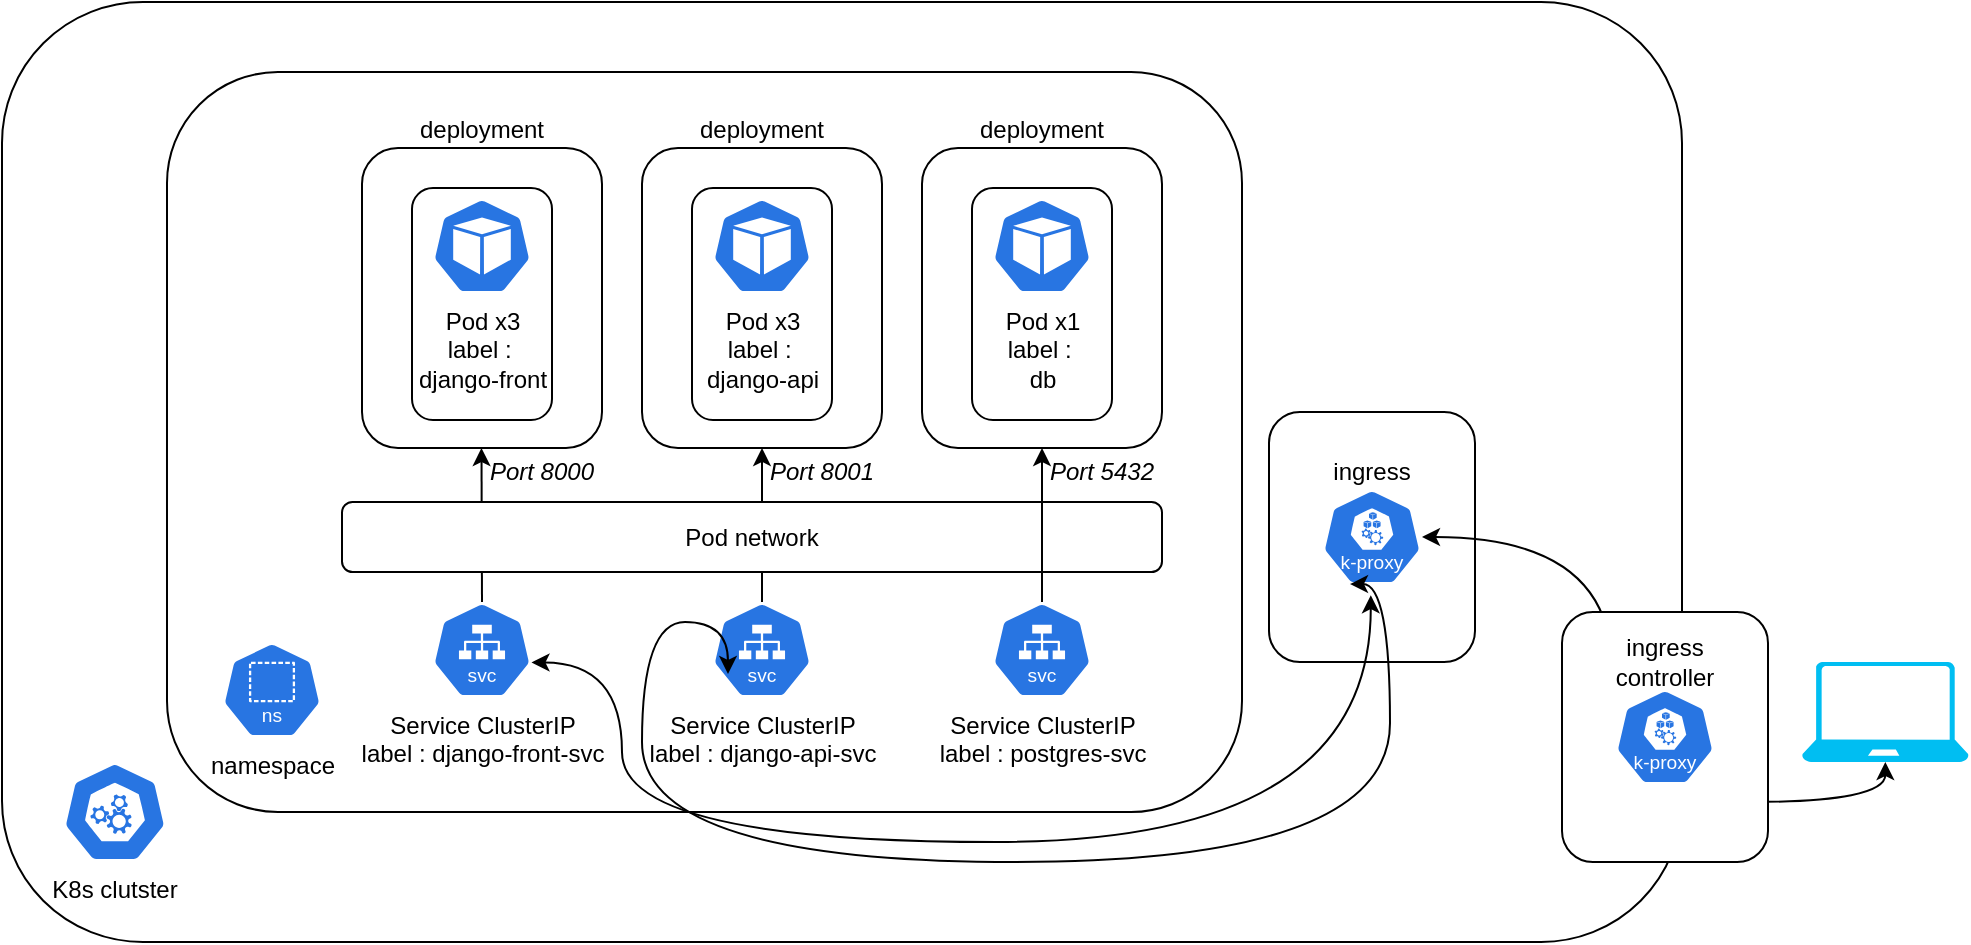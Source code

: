 <mxfile version="24.8.4">
  <diagram name="Page-1" id="6IyTYUzncKEAiaKfEHQ4">
    <mxGraphModel dx="1434" dy="802" grid="1" gridSize="10" guides="1" tooltips="1" connect="1" arrows="1" fold="1" page="1" pageScale="1" pageWidth="827" pageHeight="1169" math="0" shadow="0">
      <root>
        <mxCell id="0" />
        <mxCell id="1" parent="0" />
        <mxCell id="hNU-DkRJmX0IVGSSHYW9-12" value="" style="rounded=1;whiteSpace=wrap;html=1;" parent="1" vertex="1">
          <mxGeometry x="287.5" y="160" width="95" height="156" as="geometry" />
        </mxCell>
        <mxCell id="hNU-DkRJmX0IVGSSHYW9-1" value="" style="rounded=1;whiteSpace=wrap;html=1;" parent="1" vertex="1">
          <mxGeometry x="110" y="90" width="840" height="470" as="geometry" />
        </mxCell>
        <mxCell id="hNU-DkRJmX0IVGSSHYW9-2" value="K8s clutster" style="aspect=fixed;sketch=0;html=1;dashed=0;whitespace=wrap;verticalLabelPosition=bottom;verticalAlign=top;fillColor=#2875E2;strokeColor=#ffffff;points=[[0.005,0.63,0],[0.1,0.2,0],[0.9,0.2,0],[0.5,0,0],[0.995,0.63,0],[0.72,0.99,0],[0.5,1,0],[0.28,0.99,0]];shape=mxgraph.kubernetes.icon2;prIcon=control_plane" parent="1" vertex="1">
          <mxGeometry x="140.42" y="470" width="52.08" height="50" as="geometry" />
        </mxCell>
        <mxCell id="hNU-DkRJmX0IVGSSHYW9-4" value="Namespace" style="aspect=fixed;sketch=0;html=1;dashed=0;whitespace=wrap;verticalLabelPosition=bottom;verticalAlign=top;fillColor=#2875E2;strokeColor=#ffffff;points=[[0.005,0.63,0],[0.1,0.2,0],[0.9,0.2,0],[0.5,0,0],[0.995,0.63,0],[0.72,0.99,0],[0.5,1,0],[0.28,0.99,0]];shape=mxgraph.kubernetes.icon2;prIcon=ns" parent="1" vertex="1">
          <mxGeometry x="230" y="400" width="50" height="48" as="geometry" />
        </mxCell>
        <mxCell id="hNU-DkRJmX0IVGSSHYW9-3" value="" style="rounded=1;whiteSpace=wrap;html=1;" parent="1" vertex="1">
          <mxGeometry x="192.5" y="125" width="537.5" height="370" as="geometry" />
        </mxCell>
        <mxCell id="hNU-DkRJmX0IVGSSHYW9-13" value="Node 1" style="rounded=1;whiteSpace=wrap;html=1;labelPosition=center;verticalLabelPosition=top;align=center;verticalAlign=bottom;" parent="1" vertex="1">
          <mxGeometry x="291.88" y="180" width="86.25" height="130" as="geometry" />
        </mxCell>
        <mxCell id="hNU-DkRJmX0IVGSSHYW9-21" style="edgeStyle=orthogonalEdgeStyle;rounded=0;orthogonalLoop=1;jettySize=auto;html=1;entryX=0.5;entryY=1;entryDx=0;entryDy=0;curved=1;" parent="1" source="hNU-DkRJmX0IVGSSHYW9-8" target="hNU-DkRJmX0IVGSSHYW9-17" edge="1">
          <mxGeometry relative="1" as="geometry" />
        </mxCell>
        <mxCell id="hNU-DkRJmX0IVGSSHYW9-8" value="Service ClusterIP&lt;div&gt;label : django-api-svc&lt;/div&gt;" style="aspect=fixed;sketch=0;html=1;dashed=0;whitespace=wrap;verticalLabelPosition=bottom;verticalAlign=top;fillColor=#2875E2;strokeColor=#ffffff;points=[[0.005,0.63,0],[0.1,0.2,0],[0.9,0.2,0],[0.5,0,0],[0.995,0.63,0],[0.72,0.99,0],[0.5,1,0],[0.28,0.99,0]];shape=mxgraph.kubernetes.icon2;kubernetesLabel=1;prIcon=svc" parent="1" vertex="1">
          <mxGeometry x="465" y="390" width="50" height="48" as="geometry" />
        </mxCell>
        <mxCell id="hNU-DkRJmX0IVGSSHYW9-9" value="Pod 1&lt;div&gt;label : web&lt;/div&gt;" style="aspect=fixed;sketch=0;html=1;dashed=0;whitespace=wrap;verticalLabelPosition=bottom;verticalAlign=top;fillColor=#2875E2;strokeColor=#ffffff;points=[[0.005,0.63,0],[0.1,0.2,0],[0.9,0.2,0],[0.5,0,0],[0.995,0.63,0],[0.72,0.99,0],[0.5,1,0],[0.28,0.99,0]];shape=mxgraph.kubernetes.icon2;prIcon=pod" parent="1" vertex="1">
          <mxGeometry x="310.01" y="205" width="50" height="48" as="geometry" />
        </mxCell>
        <mxCell id="hNU-DkRJmX0IVGSSHYW9-17" value="deployment" style="rounded=1;whiteSpace=wrap;html=1;labelPosition=center;verticalLabelPosition=top;align=center;verticalAlign=bottom;" parent="1" vertex="1">
          <mxGeometry x="430" y="163" width="120" height="150" as="geometry" />
        </mxCell>
        <mxCell id="hNU-DkRJmX0IVGSSHYW9-22" value="&lt;i&gt;Port 8000&lt;/i&gt;" style="text;strokeColor=none;align=center;fillColor=none;html=1;verticalAlign=middle;whiteSpace=wrap;rounded=0;" parent="1" vertex="1">
          <mxGeometry x="350" y="310" width="60" height="30" as="geometry" />
        </mxCell>
        <mxCell id="hNU-DkRJmX0IVGSSHYW9-24" value="&lt;i&gt;Port 8001&lt;/i&gt;" style="text;strokeColor=none;align=center;fillColor=none;html=1;verticalAlign=middle;whiteSpace=wrap;rounded=0;" parent="1" vertex="1">
          <mxGeometry x="490" y="310" width="60" height="30" as="geometry" />
        </mxCell>
        <mxCell id="hNU-DkRJmX0IVGSSHYW9-25" value="namespace" style="aspect=fixed;sketch=0;html=1;dashed=0;whitespace=wrap;verticalLabelPosition=bottom;verticalAlign=top;fillColor=#2875E2;strokeColor=#ffffff;points=[[0.005,0.63,0],[0.1,0.2,0],[0.9,0.2,0],[0.5,0,0],[0.995,0.63,0],[0.72,0.99,0],[0.5,1,0],[0.28,0.99,0]];shape=mxgraph.kubernetes.icon2;kubernetesLabel=1;prIcon=ns" parent="1" vertex="1">
          <mxGeometry x="220" y="410" width="50" height="48" as="geometry" />
        </mxCell>
        <mxCell id="BfhuEZ7SeOQfhyiTkq6h-1" value="" style="rounded=1;whiteSpace=wrap;html=1;" parent="1" vertex="1">
          <mxGeometry x="743.5" y="295" width="103" height="125" as="geometry" />
        </mxCell>
        <mxCell id="BfhuEZ7SeOQfhyiTkq6h-2" value="" style="aspect=fixed;sketch=0;html=1;dashed=0;whitespace=wrap;verticalLabelPosition=bottom;verticalAlign=top;fillColor=#2875E2;strokeColor=#ffffff;points=[[0.005,0.63,0],[0.1,0.2,0],[0.9,0.2,0],[0.5,0,0],[0.995,0.63,0],[0.72,0.99,0],[0.5,1,0],[0.28,0.99,0]];shape=mxgraph.kubernetes.icon2;kubernetesLabel=1;prIcon=k_proxy" parent="1" vertex="1">
          <mxGeometry x="770" y="333.5" width="50" height="48" as="geometry" />
        </mxCell>
        <mxCell id="BfhuEZ7SeOQfhyiTkq6h-4" value="" style="verticalLabelPosition=bottom;html=1;verticalAlign=top;align=center;strokeColor=none;fillColor=#00BEF2;shape=mxgraph.azure.laptop;pointerEvents=1;" parent="1" vertex="1">
          <mxGeometry x="1010" y="420" width="83.33" height="50" as="geometry" />
        </mxCell>
        <mxCell id="BfhuEZ7SeOQfhyiTkq6h-5" style="edgeStyle=orthogonalEdgeStyle;rounded=0;orthogonalLoop=1;jettySize=auto;html=1;entryX=0.5;entryY=1;entryDx=0;entryDy=0;entryPerimeter=0;curved=1;endArrow=classic;endFill=1;startArrow=classic;startFill=1;" parent="1" source="BfhuEZ7SeOQfhyiTkq6h-2" target="BfhuEZ7SeOQfhyiTkq6h-4" edge="1">
          <mxGeometry relative="1" as="geometry" />
        </mxCell>
        <mxCell id="k5hOlW_aIChU6zTlsLXK-2" value="" style="rounded=1;whiteSpace=wrap;html=1;labelPosition=center;verticalLabelPosition=top;align=center;verticalAlign=bottom;" parent="1" vertex="1">
          <mxGeometry x="455" y="183" width="70" height="116" as="geometry" />
        </mxCell>
        <mxCell id="hNU-DkRJmX0IVGSSHYW9-10" value="&lt;div style=&quot;&quot;&gt;Pod x3&lt;/div&gt;&lt;div style=&quot;&quot;&gt;label :&amp;nbsp;&lt;/div&gt;&lt;div style=&quot;&quot;&gt;django-api&lt;/div&gt;" style="aspect=fixed;sketch=0;html=1;dashed=0;whitespace=wrap;verticalLabelPosition=bottom;verticalAlign=top;fillColor=#2875E2;strokeColor=#ffffff;points=[[0.005,0.63,0],[0.1,0.2,0],[0.9,0.2,0],[0.5,0,0],[0.995,0.63,0],[0.72,0.99,0],[0.5,1,0],[0.28,0.99,0]];shape=mxgraph.kubernetes.icon2;prIcon=pod;align=center;" parent="1" vertex="1">
          <mxGeometry x="465" y="188" width="50" height="48" as="geometry" />
        </mxCell>
        <mxCell id="k5hOlW_aIChU6zTlsLXK-8" value="deployment" style="rounded=1;whiteSpace=wrap;html=1;labelPosition=center;verticalLabelPosition=top;align=center;verticalAlign=bottom;" parent="1" vertex="1">
          <mxGeometry x="290" y="163" width="120" height="150" as="geometry" />
        </mxCell>
        <mxCell id="k5hOlW_aIChU6zTlsLXK-9" value="" style="rounded=1;whiteSpace=wrap;html=1;labelPosition=center;verticalLabelPosition=top;align=center;verticalAlign=bottom;" parent="1" vertex="1">
          <mxGeometry x="315" y="183" width="70" height="116" as="geometry" />
        </mxCell>
        <mxCell id="k5hOlW_aIChU6zTlsLXK-10" value="Pod x3&lt;div&gt;label :&amp;nbsp;&lt;/div&gt;&lt;div&gt;django-front&lt;br&gt;&lt;/div&gt;" style="aspect=fixed;sketch=0;html=1;dashed=0;whitespace=wrap;verticalLabelPosition=bottom;verticalAlign=top;fillColor=#2875E2;strokeColor=#ffffff;points=[[0.005,0.63,0],[0.1,0.2,0],[0.9,0.2,0],[0.5,0,0],[0.995,0.63,0],[0.72,0.99,0],[0.5,1,0],[0.28,0.99,0]];shape=mxgraph.kubernetes.icon2;prIcon=pod" parent="1" vertex="1">
          <mxGeometry x="325" y="188" width="50" height="48" as="geometry" />
        </mxCell>
        <mxCell id="k5hOlW_aIChU6zTlsLXK-13" value="Service ClusterIP&lt;div&gt;label : django-front-svc&lt;/div&gt;" style="aspect=fixed;sketch=0;html=1;dashed=0;whitespace=wrap;verticalLabelPosition=bottom;verticalAlign=top;fillColor=#2875E2;strokeColor=#ffffff;points=[[0.005,0.63,0],[0.1,0.2,0],[0.9,0.2,0],[0.5,0,0],[0.995,0.63,0],[0.72,0.99,0],[0.5,1,0],[0.28,0.99,0]];shape=mxgraph.kubernetes.icon2;kubernetesLabel=1;prIcon=svc" parent="1" vertex="1">
          <mxGeometry x="325" y="390" width="50" height="48" as="geometry" />
        </mxCell>
        <mxCell id="k5hOlW_aIChU6zTlsLXK-14" style="edgeStyle=orthogonalEdgeStyle;rounded=0;orthogonalLoop=1;jettySize=auto;html=1;entryX=0.5;entryY=1;entryDx=0;entryDy=0;curved=1;exitX=0.5;exitY=0;exitDx=0;exitDy=0;exitPerimeter=0;" parent="1" source="k5hOlW_aIChU6zTlsLXK-13" edge="1">
          <mxGeometry relative="1" as="geometry">
            <mxPoint x="349.72" y="382" as="sourcePoint" />
            <mxPoint x="349.72" y="313" as="targetPoint" />
          </mxGeometry>
        </mxCell>
        <mxCell id="k5hOlW_aIChU6zTlsLXK-15" style="edgeStyle=orthogonalEdgeStyle;rounded=0;orthogonalLoop=1;jettySize=auto;html=1;curved=1;startArrow=classic;startFill=1;exitX=0.088;exitY=0.868;exitDx=0;exitDy=0;exitPerimeter=0;entryX=0.995;entryY=0.63;entryDx=0;entryDy=0;entryPerimeter=0;" parent="1" target="k5hOlW_aIChU6zTlsLXK-13" edge="1">
          <mxGeometry relative="1" as="geometry">
            <mxPoint x="794.4" y="386.584" as="sourcePoint" />
            <mxPoint x="370" y="440.92" as="targetPoint" />
            <Array as="points">
              <mxPoint x="794" y="510" />
              <mxPoint x="420" y="510" />
              <mxPoint x="420" y="420" />
            </Array>
          </mxGeometry>
        </mxCell>
        <mxCell id="k5hOlW_aIChU6zTlsLXK-16" value="&lt;span style=&quot;text-wrap-mode: nowrap;&quot;&gt;ingress&lt;/span&gt;" style="text;strokeColor=none;align=center;fillColor=none;html=1;verticalAlign=middle;whiteSpace=wrap;rounded=0;" parent="1" vertex="1">
          <mxGeometry x="765" y="310" width="60" height="30" as="geometry" />
        </mxCell>
        <mxCell id="BfhuEZ7SeOQfhyiTkq6h-9" value="Pod network" style="rounded=1;whiteSpace=wrap;html=1;" parent="1" vertex="1">
          <mxGeometry x="280" y="340" width="410" height="35" as="geometry" />
        </mxCell>
        <mxCell id="k5hOlW_aIChU6zTlsLXK-20" value="" style="rounded=1;whiteSpace=wrap;html=1;" parent="1" vertex="1">
          <mxGeometry x="890" y="395" width="103" height="125" as="geometry" />
        </mxCell>
        <mxCell id="k5hOlW_aIChU6zTlsLXK-21" value="" style="aspect=fixed;sketch=0;html=1;dashed=0;whitespace=wrap;verticalLabelPosition=bottom;verticalAlign=top;fillColor=#2875E2;strokeColor=#ffffff;points=[[0.005,0.63,0],[0.1,0.2,0],[0.9,0.2,0],[0.5,0,0],[0.995,0.63,0],[0.72,0.99,0],[0.5,1,0],[0.28,0.99,0]];shape=mxgraph.kubernetes.icon2;kubernetesLabel=1;prIcon=k_proxy" parent="1" vertex="1">
          <mxGeometry x="916.5" y="433.5" width="50" height="48" as="geometry" />
        </mxCell>
        <mxCell id="k5hOlW_aIChU6zTlsLXK-22" value="&lt;span style=&quot;text-wrap-mode: nowrap;&quot;&gt;ingress controller&lt;/span&gt;" style="text;strokeColor=none;align=center;fillColor=none;html=1;verticalAlign=middle;whiteSpace=wrap;rounded=0;" parent="1" vertex="1">
          <mxGeometry x="911.5" y="410" width="58.5" height="20" as="geometry" />
        </mxCell>
        <mxCell id="rzCSknB7us3n5tj4xeA1-1" value="deployment" style="rounded=1;whiteSpace=wrap;html=1;labelPosition=center;verticalLabelPosition=top;align=center;verticalAlign=bottom;" vertex="1" parent="1">
          <mxGeometry x="570" y="163" width="120" height="150" as="geometry" />
        </mxCell>
        <mxCell id="rzCSknB7us3n5tj4xeA1-2" value="" style="rounded=1;whiteSpace=wrap;html=1;labelPosition=center;verticalLabelPosition=top;align=center;verticalAlign=bottom;" vertex="1" parent="1">
          <mxGeometry x="595" y="183" width="70" height="116" as="geometry" />
        </mxCell>
        <mxCell id="rzCSknB7us3n5tj4xeA1-6" style="edgeStyle=orthogonalEdgeStyle;rounded=0;orthogonalLoop=1;jettySize=auto;html=1;entryX=0.5;entryY=1;entryDx=0;entryDy=0;" edge="1" parent="1" source="rzCSknB7us3n5tj4xeA1-4" target="rzCSknB7us3n5tj4xeA1-1">
          <mxGeometry relative="1" as="geometry" />
        </mxCell>
        <mxCell id="rzCSknB7us3n5tj4xeA1-3" value="Pod x1&lt;div&gt;label :&amp;nbsp;&lt;/div&gt;&lt;div&gt;db&lt;br&gt;&lt;/div&gt;" style="aspect=fixed;sketch=0;html=1;dashed=0;whitespace=wrap;verticalLabelPosition=bottom;verticalAlign=top;fillColor=#2875E2;strokeColor=#ffffff;points=[[0.005,0.63,0],[0.1,0.2,0],[0.9,0.2,0],[0.5,0,0],[0.995,0.63,0],[0.72,0.99,0],[0.5,1,0],[0.28,0.99,0]];shape=mxgraph.kubernetes.icon2;prIcon=pod" vertex="1" parent="1">
          <mxGeometry x="605" y="188" width="50" height="48" as="geometry" />
        </mxCell>
        <mxCell id="rzCSknB7us3n5tj4xeA1-4" value="Service ClusterIP&lt;div&gt;label : postgres-svc&lt;/div&gt;" style="aspect=fixed;sketch=0;html=1;dashed=0;whitespace=wrap;verticalLabelPosition=bottom;verticalAlign=top;fillColor=#2875E2;strokeColor=#ffffff;points=[[0.005,0.63,0],[0.1,0.2,0],[0.9,0.2,0],[0.5,0,0],[0.995,0.63,0],[0.72,0.99,0],[0.5,1,0],[0.28,0.99,0]];shape=mxgraph.kubernetes.icon2;kubernetesLabel=1;prIcon=svc" vertex="1" parent="1">
          <mxGeometry x="605" y="390" width="50" height="48" as="geometry" />
        </mxCell>
        <mxCell id="rzCSknB7us3n5tj4xeA1-7" style="edgeStyle=orthogonalEdgeStyle;rounded=0;orthogonalLoop=1;jettySize=auto;html=1;curved=1;startArrow=classic;startFill=1;exitX=0.28;exitY=0.99;exitDx=0;exitDy=0;exitPerimeter=0;entryX=0.16;entryY=0.75;entryDx=0;entryDy=0;entryPerimeter=0;" edge="1" parent="1" source="BfhuEZ7SeOQfhyiTkq6h-2" target="hNU-DkRJmX0IVGSSHYW9-8">
          <mxGeometry relative="1" as="geometry">
            <mxPoint x="804.4" y="396.584" as="sourcePoint" />
            <mxPoint x="385" y="430" as="targetPoint" />
            <Array as="points">
              <mxPoint x="804" y="381" />
              <mxPoint x="804" y="520" />
              <mxPoint x="430" y="520" />
              <mxPoint x="430" y="400" />
              <mxPoint x="473" y="400" />
            </Array>
          </mxGeometry>
        </mxCell>
        <mxCell id="rzCSknB7us3n5tj4xeA1-9" value="&lt;i&gt;Port 5432&lt;/i&gt;" style="text;strokeColor=none;align=center;fillColor=none;html=1;verticalAlign=middle;whiteSpace=wrap;rounded=0;" vertex="1" parent="1">
          <mxGeometry x="630" y="310" width="60" height="30" as="geometry" />
        </mxCell>
      </root>
    </mxGraphModel>
  </diagram>
</mxfile>
